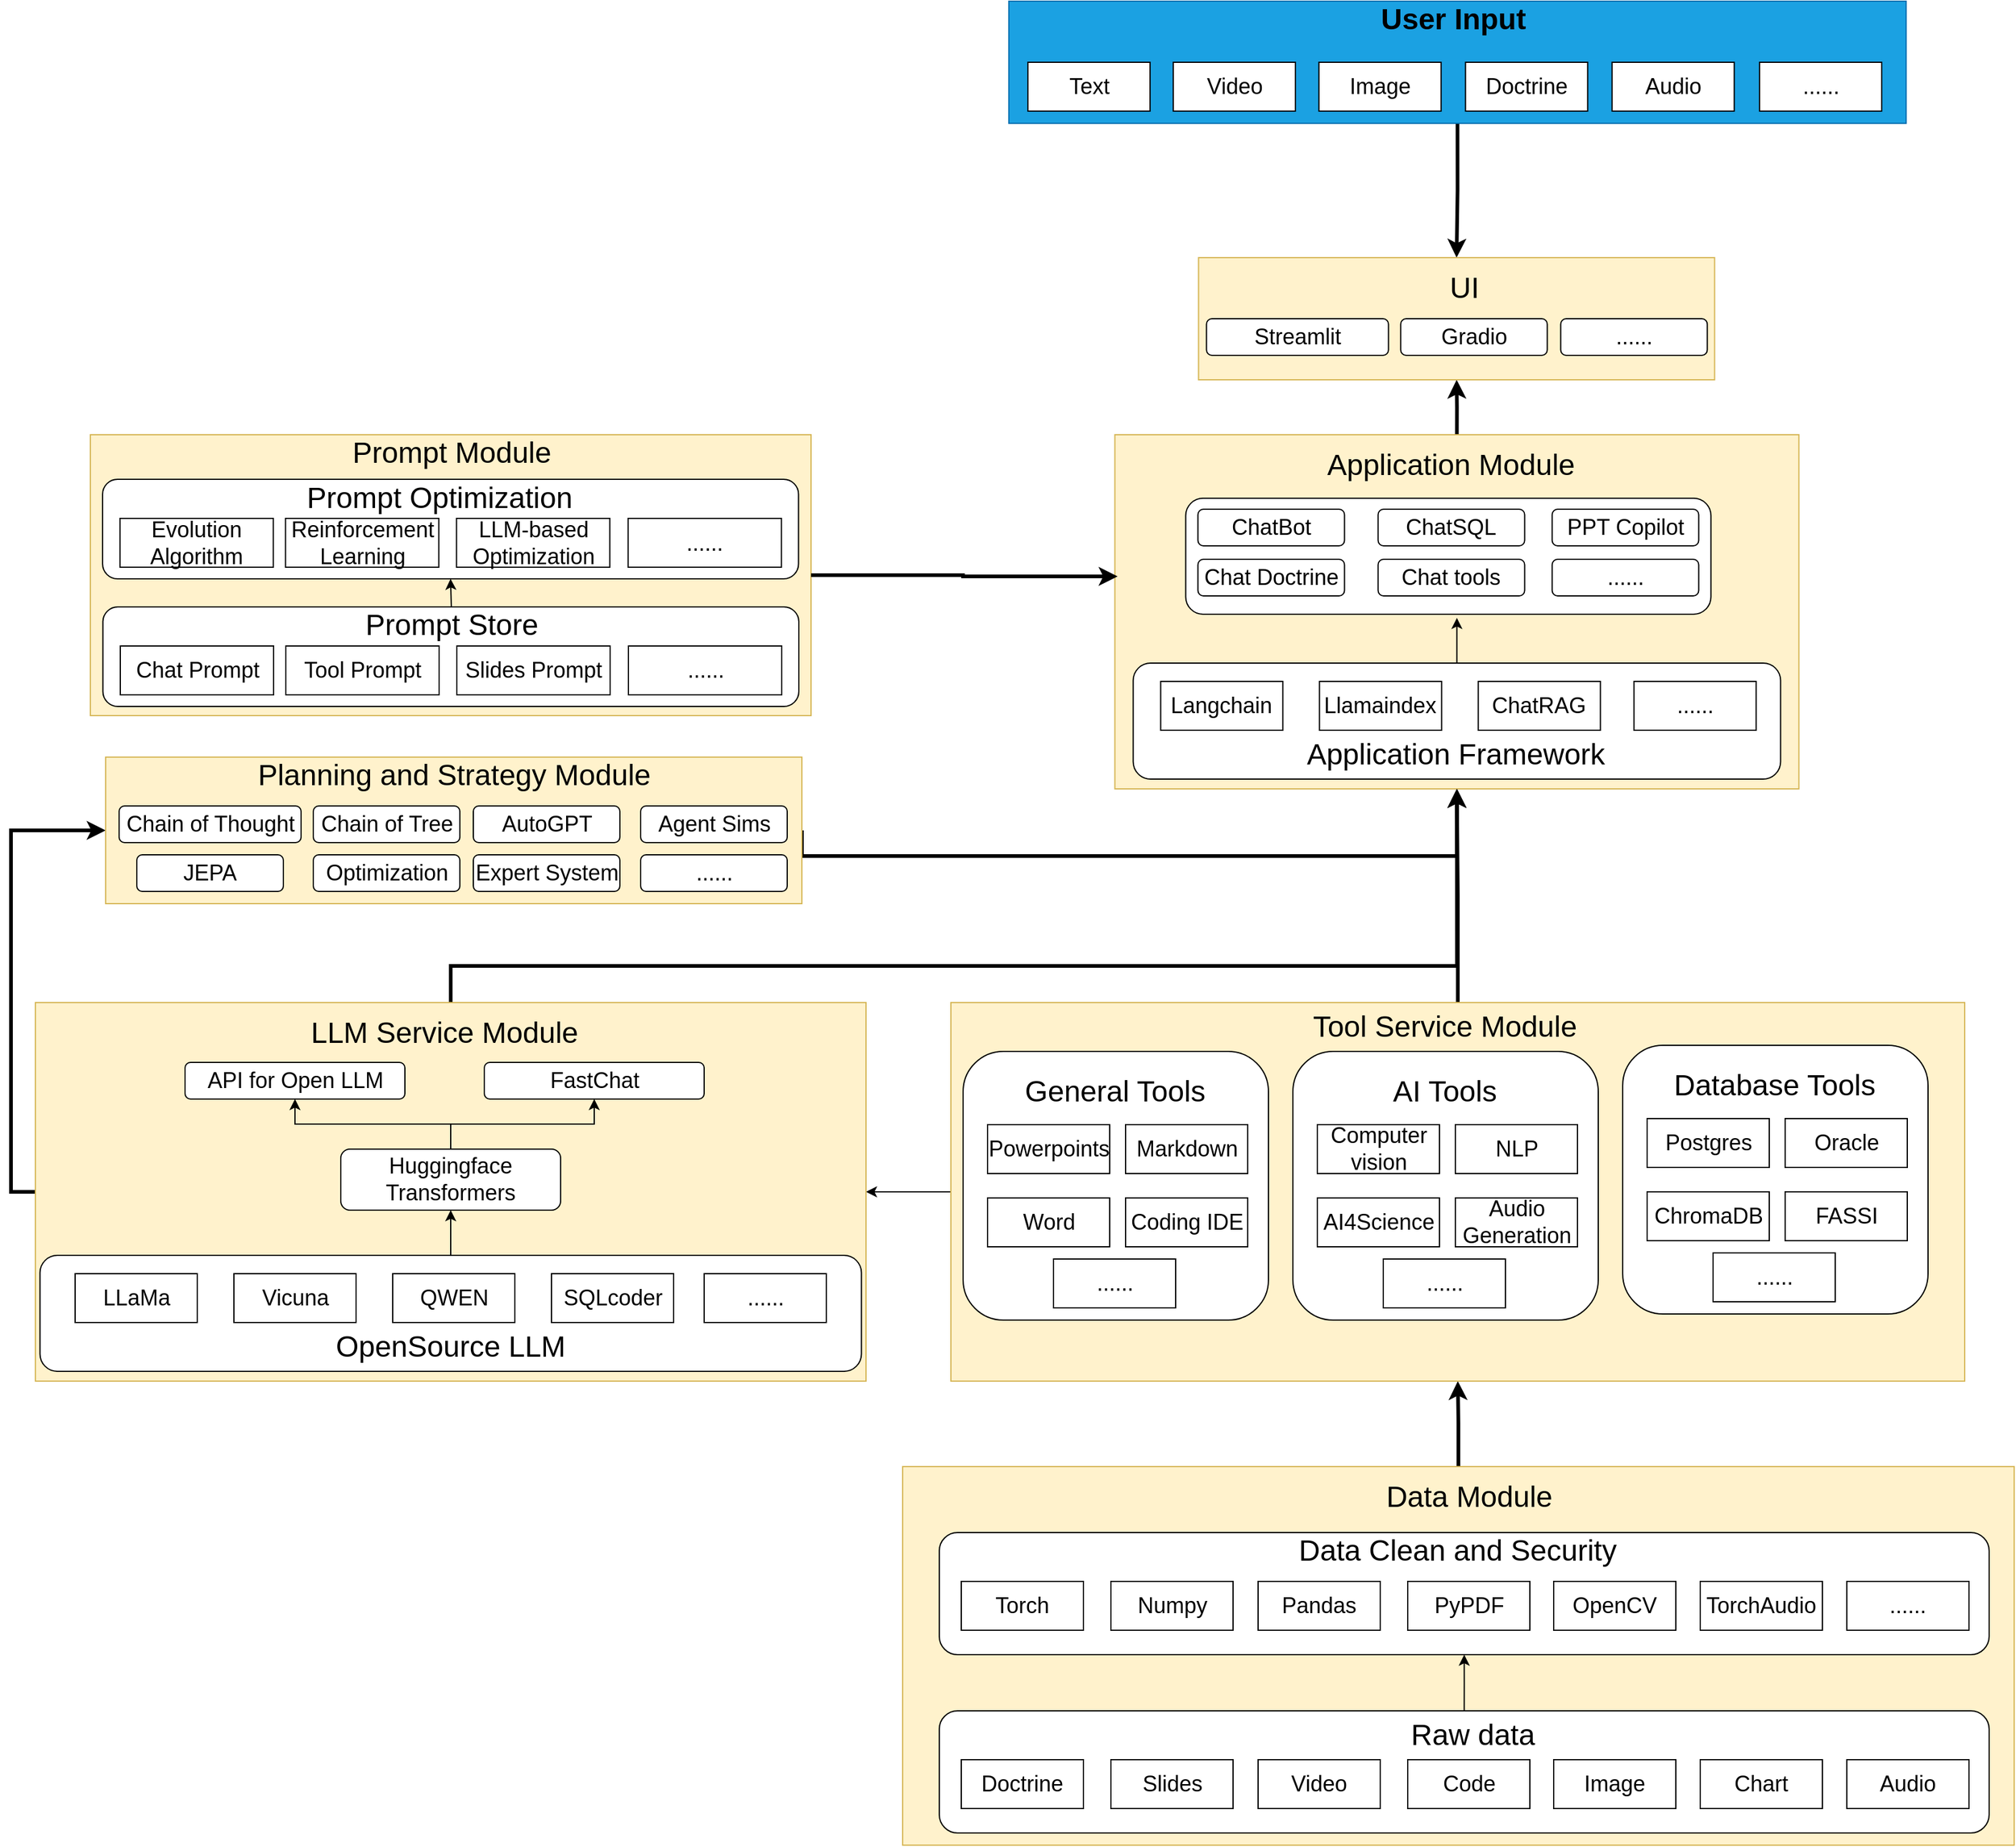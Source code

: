 <mxfile version="23.1.2" type="github">
  <diagram name="Page-1" id="74b105a0-9070-1c63-61bc-23e55f88626e">
    <mxGraphModel dx="4070" dy="3656" grid="1" gridSize="10" guides="1" tooltips="1" connect="1" arrows="1" fold="1" page="1" pageScale="1.5" pageWidth="1169" pageHeight="826" background="none" math="0" shadow="0">
      <root>
        <mxCell id="0" style=";html=1;" />
        <mxCell id="1" style=";html=1;" parent="0" />
        <mxCell id="dG5a5I4tYh5ZI3J57kfK-214" style="edgeStyle=orthogonalEdgeStyle;rounded=0;orthogonalLoop=1;jettySize=auto;html=1;exitX=0.5;exitY=1;exitDx=0;exitDy=0;entryX=0.5;entryY=0;entryDx=0;entryDy=0;strokeWidth=3;" edge="1" parent="1" source="dG5a5I4tYh5ZI3J57kfK-210" target="dG5a5I4tYh5ZI3J57kfK-142">
          <mxGeometry relative="1" as="geometry" />
        </mxCell>
        <mxCell id="dG5a5I4tYh5ZI3J57kfK-210" value="" style="rounded=0;whiteSpace=wrap;html=1;fillColor=#1ba1e2;strokeColor=#006EAF;fontColor=#ffffff;" vertex="1" parent="1">
          <mxGeometry x="1286.94" y="-80" width="734.62" height="100" as="geometry" />
        </mxCell>
        <mxCell id="dG5a5I4tYh5ZI3J57kfK-162" value="" style="rounded=0;whiteSpace=wrap;html=1;fillColor=#fff2cc;strokeColor=#d6b656;" vertex="1" parent="1">
          <mxGeometry x="535.0" y="275" width="590" height="230" as="geometry" />
        </mxCell>
        <mxCell id="dG5a5I4tYh5ZI3J57kfK-176" value="" style="rounded=1;whiteSpace=wrap;html=1;" vertex="1" parent="1">
          <mxGeometry x="545.25" y="416" width="569.75" height="81.5" as="geometry" />
        </mxCell>
        <mxCell id="dG5a5I4tYh5ZI3J57kfK-103" style="edgeStyle=orthogonalEdgeStyle;rounded=0;orthogonalLoop=1;jettySize=auto;html=1;exitX=0.5;exitY=0;exitDx=0;exitDy=0;strokeWidth=3;" edge="1" parent="1" source="dG5a5I4tYh5ZI3J57kfK-68" target="dG5a5I4tYh5ZI3J57kfK-27">
          <mxGeometry relative="1" as="geometry" />
        </mxCell>
        <mxCell id="dG5a5I4tYh5ZI3J57kfK-68" value="" style="rounded=0;whiteSpace=wrap;html=1;fillColor=#fff2cc;strokeColor=#d6b656;" vertex="1" parent="1">
          <mxGeometry x="1200" y="1120" width="910" height="310" as="geometry" />
        </mxCell>
        <mxCell id="dG5a5I4tYh5ZI3J57kfK-102" style="edgeStyle=orthogonalEdgeStyle;rounded=0;orthogonalLoop=1;jettySize=auto;html=1;exitX=0.5;exitY=0;exitDx=0;exitDy=0;" edge="1" parent="1" source="dG5a5I4tYh5ZI3J57kfK-91" target="dG5a5I4tYh5ZI3J57kfK-93">
          <mxGeometry relative="1" as="geometry" />
        </mxCell>
        <mxCell id="dG5a5I4tYh5ZI3J57kfK-91" value="" style="rounded=1;whiteSpace=wrap;html=1;" vertex="1" parent="1">
          <mxGeometry x="1230" y="1320" width="859.5" height="100" as="geometry" />
        </mxCell>
        <mxCell id="dG5a5I4tYh5ZI3J57kfK-185" style="edgeStyle=orthogonalEdgeStyle;rounded=0;orthogonalLoop=1;jettySize=auto;html=1;exitX=0;exitY=0.5;exitDx=0;exitDy=0;entryX=1;entryY=0.5;entryDx=0;entryDy=0;" edge="1" parent="1" source="dG5a5I4tYh5ZI3J57kfK-27" target="Xt9qdjApfpHrLMpdPrOk-26">
          <mxGeometry relative="1" as="geometry" />
        </mxCell>
        <mxCell id="dG5a5I4tYh5ZI3J57kfK-188" style="edgeStyle=orthogonalEdgeStyle;rounded=0;orthogonalLoop=1;jettySize=auto;html=1;exitX=0.5;exitY=0;exitDx=0;exitDy=0;entryX=0.5;entryY=1;entryDx=0;entryDy=0;strokeWidth=3;" edge="1" parent="1" source="dG5a5I4tYh5ZI3J57kfK-27" target="dG5a5I4tYh5ZI3J57kfK-1">
          <mxGeometry relative="1" as="geometry">
            <mxPoint x="828.621" y="590" as="targetPoint" />
          </mxGeometry>
        </mxCell>
        <mxCell id="dG5a5I4tYh5ZI3J57kfK-27" value="" style="rounded=0;whiteSpace=wrap;html=1;fillColor=#fff2cc;strokeColor=#d6b656;" vertex="1" parent="1">
          <mxGeometry x="1239.5" y="740" width="830" height="310" as="geometry" />
        </mxCell>
        <mxCell id="dG5a5I4tYh5ZI3J57kfK-51" value="" style="rounded=1;whiteSpace=wrap;html=1;" vertex="1" parent="1">
          <mxGeometry x="1249.5" y="780" width="250" height="220" as="geometry" />
        </mxCell>
        <mxCell id="dG5a5I4tYh5ZI3J57kfK-194" style="edgeStyle=orthogonalEdgeStyle;rounded=0;orthogonalLoop=1;jettySize=auto;html=1;exitX=0.5;exitY=0;exitDx=0;exitDy=0;strokeWidth=3;" edge="1" parent="1" source="dG5a5I4tYh5ZI3J57kfK-1" target="dG5a5I4tYh5ZI3J57kfK-142">
          <mxGeometry relative="1" as="geometry" />
        </mxCell>
        <mxCell id="dG5a5I4tYh5ZI3J57kfK-1" value="" style="rounded=0;whiteSpace=wrap;html=1;fillColor=#fff2cc;strokeColor=#d6b656;" vertex="1" parent="1">
          <mxGeometry x="1373.75" y="275" width="560" height="290" as="geometry" />
        </mxCell>
        <mxCell id="dG5a5I4tYh5ZI3J57kfK-22" value="" style="rounded=1;whiteSpace=wrap;html=1;" vertex="1" parent="1">
          <mxGeometry x="1431.75" y="327" width="430" height="95" as="geometry" />
        </mxCell>
        <mxCell id="dG5a5I4tYh5ZI3J57kfK-187" style="edgeStyle=orthogonalEdgeStyle;rounded=0;orthogonalLoop=1;jettySize=auto;html=1;exitX=0.5;exitY=0;exitDx=0;exitDy=0;entryX=0.5;entryY=1;entryDx=0;entryDy=0;strokeWidth=3;" edge="1" parent="1" source="Xt9qdjApfpHrLMpdPrOk-26" target="dG5a5I4tYh5ZI3J57kfK-1">
          <mxGeometry relative="1" as="geometry">
            <Array as="points">
              <mxPoint x="830" y="710" />
              <mxPoint x="1654" y="710" />
            </Array>
          </mxGeometry>
        </mxCell>
        <mxCell id="dG5a5I4tYh5ZI3J57kfK-192" style="edgeStyle=orthogonalEdgeStyle;rounded=0;orthogonalLoop=1;jettySize=auto;html=1;exitX=0;exitY=0.5;exitDx=0;exitDy=0;entryX=0;entryY=0.5;entryDx=0;entryDy=0;strokeWidth=3;" edge="1" parent="1" source="Xt9qdjApfpHrLMpdPrOk-26" target="dG5a5I4tYh5ZI3J57kfK-121">
          <mxGeometry relative="1" as="geometry" />
        </mxCell>
        <mxCell id="Xt9qdjApfpHrLMpdPrOk-26" value="" style="rounded=0;whiteSpace=wrap;html=1;fillColor=#fff2cc;strokeColor=#d6b656;" parent="1" vertex="1">
          <mxGeometry x="490" y="740" width="680" height="310" as="geometry" />
        </mxCell>
        <mxCell id="Xt9qdjApfpHrLMpdPrOk-20" value="" style="rounded=1;whiteSpace=wrap;html=1;" parent="1" vertex="1">
          <mxGeometry x="493.75" y="947" width="672.5" height="95" as="geometry" />
        </mxCell>
        <mxCell id="Xt9qdjApfpHrLMpdPrOk-1" value="&lt;font style=&quot;font-size: 18px;&quot;&gt;API for Open LLM&lt;/font&gt;" style="rounded=1;whiteSpace=wrap;html=1;" parent="1" vertex="1">
          <mxGeometry x="612.5" y="789" width="180" height="30" as="geometry" />
        </mxCell>
        <mxCell id="Xt9qdjApfpHrLMpdPrOk-6" value="&lt;font style=&quot;font-size: 18px;&quot;&gt;FastChat&lt;/font&gt;" style="rounded=1;whiteSpace=wrap;html=1;" parent="1" vertex="1">
          <mxGeometry x="857.5" y="789" width="180" height="30" as="geometry" />
        </mxCell>
        <mxCell id="dG5a5I4tYh5ZI3J57kfK-23" style="edgeStyle=orthogonalEdgeStyle;rounded=0;orthogonalLoop=1;jettySize=auto;html=1;exitX=0.5;exitY=0;exitDx=0;exitDy=0;" edge="1" parent="1" source="Xt9qdjApfpHrLMpdPrOk-8" target="Xt9qdjApfpHrLMpdPrOk-1">
          <mxGeometry relative="1" as="geometry" />
        </mxCell>
        <mxCell id="dG5a5I4tYh5ZI3J57kfK-24" style="edgeStyle=orthogonalEdgeStyle;rounded=0;orthogonalLoop=1;jettySize=auto;html=1;exitX=0.5;exitY=0;exitDx=0;exitDy=0;" edge="1" parent="1" source="Xt9qdjApfpHrLMpdPrOk-8" target="Xt9qdjApfpHrLMpdPrOk-6">
          <mxGeometry relative="1" as="geometry" />
        </mxCell>
        <mxCell id="Xt9qdjApfpHrLMpdPrOk-8" value="&lt;span style=&quot;font-size: 18px;&quot;&gt;Huggingface&lt;br&gt;Transformers&lt;br&gt;&lt;/span&gt;" style="rounded=1;whiteSpace=wrap;html=1;" parent="1" vertex="1">
          <mxGeometry x="740" y="860" width="180" height="50" as="geometry" />
        </mxCell>
        <mxCell id="Xt9qdjApfpHrLMpdPrOk-9" value="&lt;font style=&quot;font-size: 18px;&quot;&gt;LLaMa&lt;/font&gt;" style="rounded=0;whiteSpace=wrap;html=1;" parent="1" vertex="1">
          <mxGeometry x="522.5" y="962" width="100" height="40" as="geometry" />
        </mxCell>
        <mxCell id="Xt9qdjApfpHrLMpdPrOk-10" value="&lt;font style=&quot;font-size: 18px;&quot;&gt;Vicuna&lt;/font&gt;" style="rounded=0;whiteSpace=wrap;html=1;" parent="1" vertex="1">
          <mxGeometry x="652.5" y="962" width="100" height="40" as="geometry" />
        </mxCell>
        <mxCell id="Xt9qdjApfpHrLMpdPrOk-11" value="&lt;font style=&quot;font-size: 18px;&quot;&gt;QWEN&lt;/font&gt;" style="rounded=0;whiteSpace=wrap;html=1;" parent="1" vertex="1">
          <mxGeometry x="782.5" y="962" width="100" height="40" as="geometry" />
        </mxCell>
        <mxCell id="Xt9qdjApfpHrLMpdPrOk-12" value="&lt;span style=&quot;font-size: 18px;&quot;&gt;SQLcoder&lt;/span&gt;" style="rounded=0;whiteSpace=wrap;html=1;" parent="1" vertex="1">
          <mxGeometry x="912.5" y="962" width="100" height="40" as="geometry" />
        </mxCell>
        <mxCell id="Xt9qdjApfpHrLMpdPrOk-13" value="&lt;span style=&quot;font-size: 18px;&quot;&gt;......&lt;/span&gt;" style="rounded=0;whiteSpace=wrap;html=1;" parent="1" vertex="1">
          <mxGeometry x="1037.5" y="962" width="100" height="40" as="geometry" />
        </mxCell>
        <mxCell id="Xt9qdjApfpHrLMpdPrOk-21" value="&lt;font style=&quot;font-size: 24px;&quot;&gt;OpenSource LLM&lt;/font&gt;" style="text;html=1;strokeColor=none;fillColor=none;align=center;verticalAlign=middle;whiteSpace=wrap;rounded=0;" parent="1" vertex="1">
          <mxGeometry x="710" y="1012" width="240" height="20" as="geometry" />
        </mxCell>
        <mxCell id="Xt9qdjApfpHrLMpdPrOk-22" value="" style="endArrow=classic;html=1;rounded=0;entryX=0.5;entryY=1;entryDx=0;entryDy=0;exitX=0.5;exitY=0;exitDx=0;exitDy=0;" parent="1" source="Xt9qdjApfpHrLMpdPrOk-20" target="Xt9qdjApfpHrLMpdPrOk-8" edge="1">
          <mxGeometry width="50" height="50" relative="1" as="geometry">
            <mxPoint x="860" y="750" as="sourcePoint" />
            <mxPoint x="910" y="700" as="targetPoint" />
          </mxGeometry>
        </mxCell>
        <mxCell id="Xt9qdjApfpHrLMpdPrOk-25" value="&lt;font style=&quot;font-size: 24px;&quot;&gt;LLM Service Module&lt;/font&gt;" style="text;html=1;strokeColor=none;fillColor=none;align=center;verticalAlign=middle;whiteSpace=wrap;rounded=0;" parent="1" vertex="1">
          <mxGeometry x="690" y="750" width="270" height="30" as="geometry" />
        </mxCell>
        <mxCell id="dG5a5I4tYh5ZI3J57kfK-2" value="" style="rounded=1;whiteSpace=wrap;html=1;" vertex="1" parent="1">
          <mxGeometry x="1388.75" y="462" width="530" height="95" as="geometry" />
        </mxCell>
        <mxCell id="dG5a5I4tYh5ZI3J57kfK-4" value="&lt;font style=&quot;font-size: 18px;&quot;&gt;ChatBot&lt;/font&gt;" style="rounded=1;whiteSpace=wrap;html=1;" vertex="1" parent="1">
          <mxGeometry x="1441.75" y="336" width="120" height="30" as="geometry" />
        </mxCell>
        <mxCell id="dG5a5I4tYh5ZI3J57kfK-6" value="&lt;font style=&quot;font-size: 18px;&quot;&gt;Langchain&lt;/font&gt;" style="rounded=0;whiteSpace=wrap;html=1;" vertex="1" parent="1">
          <mxGeometry x="1411.25" y="477" width="100" height="40" as="geometry" />
        </mxCell>
        <mxCell id="dG5a5I4tYh5ZI3J57kfK-7" value="&lt;font style=&quot;font-size: 18px;&quot;&gt;Llamaindex&lt;/font&gt;" style="rounded=0;whiteSpace=wrap;html=1;" vertex="1" parent="1">
          <mxGeometry x="1541.25" y="477" width="100" height="40" as="geometry" />
        </mxCell>
        <mxCell id="dG5a5I4tYh5ZI3J57kfK-8" value="&lt;span style=&quot;font-size: 18px;&quot;&gt;ChatRAG&lt;/span&gt;" style="rounded=0;whiteSpace=wrap;html=1;" vertex="1" parent="1">
          <mxGeometry x="1671.25" y="477" width="100" height="40" as="geometry" />
        </mxCell>
        <mxCell id="dG5a5I4tYh5ZI3J57kfK-10" value="&lt;span style=&quot;font-size: 18px;&quot;&gt;......&lt;/span&gt;" style="rounded=0;whiteSpace=wrap;html=1;" vertex="1" parent="1">
          <mxGeometry x="1798.75" y="477" width="100" height="40" as="geometry" />
        </mxCell>
        <mxCell id="dG5a5I4tYh5ZI3J57kfK-11" value="&lt;span style=&quot;font-size: 24px;&quot;&gt;Application Framework&lt;/span&gt;" style="text;html=1;strokeColor=none;fillColor=none;align=center;verticalAlign=middle;whiteSpace=wrap;rounded=0;" vertex="1" parent="1">
          <mxGeometry x="1517.75" y="527" width="270" height="20" as="geometry" />
        </mxCell>
        <mxCell id="dG5a5I4tYh5ZI3J57kfK-12" value="" style="endArrow=classic;html=1;rounded=0;entryX=0.5;entryY=1;entryDx=0;entryDy=0;exitX=0.5;exitY=0;exitDx=0;exitDy=0;" edge="1" parent="1" source="dG5a5I4tYh5ZI3J57kfK-2">
          <mxGeometry width="50" height="50" relative="1" as="geometry">
            <mxPoint x="1683.75" y="265" as="sourcePoint" />
            <mxPoint x="1653.75" y="425.0" as="targetPoint" />
          </mxGeometry>
        </mxCell>
        <mxCell id="dG5a5I4tYh5ZI3J57kfK-15" value="&lt;font style=&quot;font-size: 24px;&quot;&gt;Application Module&lt;/font&gt;" style="text;html=1;strokeColor=none;fillColor=none;align=center;verticalAlign=middle;whiteSpace=wrap;rounded=0;" vertex="1" parent="1">
          <mxGeometry x="1514.25" y="285" width="270" height="30" as="geometry" />
        </mxCell>
        <mxCell id="dG5a5I4tYh5ZI3J57kfK-17" value="&lt;font style=&quot;font-size: 18px;&quot;&gt;ChatSQL&lt;/font&gt;" style="rounded=1;whiteSpace=wrap;html=1;" vertex="1" parent="1">
          <mxGeometry x="1589.25" y="336" width="120" height="30" as="geometry" />
        </mxCell>
        <mxCell id="dG5a5I4tYh5ZI3J57kfK-18" value="&lt;font style=&quot;font-size: 18px;&quot;&gt;PPT Copilot&lt;/font&gt;" style="rounded=1;whiteSpace=wrap;html=1;" vertex="1" parent="1">
          <mxGeometry x="1731.75" y="336" width="120" height="30" as="geometry" />
        </mxCell>
        <mxCell id="dG5a5I4tYh5ZI3J57kfK-19" value="&lt;font style=&quot;font-size: 18px;&quot;&gt;Chat Doctrine&lt;/font&gt;" style="rounded=1;whiteSpace=wrap;html=1;" vertex="1" parent="1">
          <mxGeometry x="1441.75" y="377" width="120" height="30" as="geometry" />
        </mxCell>
        <mxCell id="dG5a5I4tYh5ZI3J57kfK-20" value="&lt;span style=&quot;font-size: 18px;&quot;&gt;Chat tools&lt;/span&gt;" style="rounded=1;whiteSpace=wrap;html=1;" vertex="1" parent="1">
          <mxGeometry x="1589.25" y="377" width="120" height="30" as="geometry" />
        </mxCell>
        <mxCell id="dG5a5I4tYh5ZI3J57kfK-21" value="&lt;span style=&quot;font-size: 18px;&quot;&gt;......&lt;/span&gt;" style="rounded=1;whiteSpace=wrap;html=1;" vertex="1" parent="1">
          <mxGeometry x="1731.75" y="377" width="120" height="30" as="geometry" />
        </mxCell>
        <mxCell id="dG5a5I4tYh5ZI3J57kfK-34" value="&lt;font style=&quot;font-size: 18px;&quot;&gt;Powerpoints&lt;/font&gt;" style="rounded=0;whiteSpace=wrap;html=1;" vertex="1" parent="1">
          <mxGeometry x="1269.5" y="840" width="100" height="40" as="geometry" />
        </mxCell>
        <mxCell id="dG5a5I4tYh5ZI3J57kfK-41" value="&lt;span style=&quot;font-size: 24px;&quot;&gt;Tool Service Module&lt;/span&gt;" style="text;html=1;strokeColor=none;fillColor=none;align=center;verticalAlign=middle;whiteSpace=wrap;rounded=0;" vertex="1" parent="1">
          <mxGeometry x="1508.5" y="745" width="270" height="30" as="geometry" />
        </mxCell>
        <mxCell id="dG5a5I4tYh5ZI3J57kfK-42" value="&lt;font style=&quot;font-size: 18px;&quot;&gt;Markdown&lt;/font&gt;" style="rounded=0;whiteSpace=wrap;html=1;" vertex="1" parent="1">
          <mxGeometry x="1382.5" y="840" width="100" height="40" as="geometry" />
        </mxCell>
        <mxCell id="dG5a5I4tYh5ZI3J57kfK-43" value="&lt;font style=&quot;font-size: 18px;&quot;&gt;Coding IDE&lt;/font&gt;" style="rounded=0;whiteSpace=wrap;html=1;" vertex="1" parent="1">
          <mxGeometry x="1382.5" y="900" width="100" height="40" as="geometry" />
        </mxCell>
        <mxCell id="dG5a5I4tYh5ZI3J57kfK-44" value="&lt;span style=&quot;font-size: 18px;&quot;&gt;Word&lt;/span&gt;" style="rounded=0;whiteSpace=wrap;html=1;" vertex="1" parent="1">
          <mxGeometry x="1269.5" y="900" width="100" height="40" as="geometry" />
        </mxCell>
        <mxCell id="dG5a5I4tYh5ZI3J57kfK-45" value="&lt;span style=&quot;font-size: 18px;&quot;&gt;......&lt;/span&gt;" style="rounded=0;whiteSpace=wrap;html=1;" vertex="1" parent="1">
          <mxGeometry x="1323.5" y="950" width="100" height="40" as="geometry" />
        </mxCell>
        <mxCell id="dG5a5I4tYh5ZI3J57kfK-53" value="&lt;font style=&quot;font-size: 24px;&quot;&gt;General Tools&lt;/font&gt;" style="text;html=1;strokeColor=none;fillColor=none;align=center;verticalAlign=middle;whiteSpace=wrap;rounded=0;" vertex="1" parent="1">
          <mxGeometry x="1280.5" y="798" width="186" height="30" as="geometry" />
        </mxCell>
        <mxCell id="dG5a5I4tYh5ZI3J57kfK-54" value="" style="rounded=1;whiteSpace=wrap;html=1;" vertex="1" parent="1">
          <mxGeometry x="1519.5" y="780" width="250" height="220" as="geometry" />
        </mxCell>
        <mxCell id="dG5a5I4tYh5ZI3J57kfK-55" value="&lt;span style=&quot;font-size: 18px;&quot;&gt;Computer vision&lt;/span&gt;" style="rounded=0;whiteSpace=wrap;html=1;" vertex="1" parent="1">
          <mxGeometry x="1539.5" y="840" width="100" height="40" as="geometry" />
        </mxCell>
        <mxCell id="dG5a5I4tYh5ZI3J57kfK-56" value="&lt;font style=&quot;font-size: 18px;&quot;&gt;NLP&lt;/font&gt;" style="rounded=0;whiteSpace=wrap;html=1;" vertex="1" parent="1">
          <mxGeometry x="1652.5" y="840" width="100" height="40" as="geometry" />
        </mxCell>
        <mxCell id="dG5a5I4tYh5ZI3J57kfK-57" value="&lt;font style=&quot;font-size: 18px;&quot;&gt;Audio Generation&lt;/font&gt;" style="rounded=0;whiteSpace=wrap;html=1;" vertex="1" parent="1">
          <mxGeometry x="1652.5" y="900" width="100" height="40" as="geometry" />
        </mxCell>
        <mxCell id="dG5a5I4tYh5ZI3J57kfK-58" value="&lt;span style=&quot;font-size: 18px;&quot;&gt;AI4Science&lt;/span&gt;" style="rounded=0;whiteSpace=wrap;html=1;" vertex="1" parent="1">
          <mxGeometry x="1539.5" y="900" width="100" height="40" as="geometry" />
        </mxCell>
        <mxCell id="dG5a5I4tYh5ZI3J57kfK-59" value="&lt;span style=&quot;font-size: 18px;&quot;&gt;......&lt;/span&gt;" style="rounded=0;whiteSpace=wrap;html=1;" vertex="1" parent="1">
          <mxGeometry x="1593.5" y="950" width="100" height="40" as="geometry" />
        </mxCell>
        <mxCell id="dG5a5I4tYh5ZI3J57kfK-60" value="&lt;font style=&quot;font-size: 24px;&quot;&gt;AI Tools&lt;/font&gt;" style="text;html=1;strokeColor=none;fillColor=none;align=center;verticalAlign=middle;whiteSpace=wrap;rounded=0;" vertex="1" parent="1">
          <mxGeometry x="1550.5" y="798" width="186" height="30" as="geometry" />
        </mxCell>
        <mxCell id="dG5a5I4tYh5ZI3J57kfK-61" value="" style="rounded=1;whiteSpace=wrap;html=1;" vertex="1" parent="1">
          <mxGeometry x="1789.5" y="775" width="250" height="220" as="geometry" />
        </mxCell>
        <mxCell id="dG5a5I4tYh5ZI3J57kfK-62" value="&lt;span style=&quot;font-size: 18px;&quot;&gt;Postgres&lt;/span&gt;" style="rounded=0;whiteSpace=wrap;html=1;" vertex="1" parent="1">
          <mxGeometry x="1809.5" y="835" width="100" height="40" as="geometry" />
        </mxCell>
        <mxCell id="dG5a5I4tYh5ZI3J57kfK-63" value="&lt;span style=&quot;font-size: 18px;&quot;&gt;Oracle&lt;/span&gt;" style="rounded=0;whiteSpace=wrap;html=1;" vertex="1" parent="1">
          <mxGeometry x="1922.5" y="835" width="100" height="40" as="geometry" />
        </mxCell>
        <mxCell id="dG5a5I4tYh5ZI3J57kfK-64" value="&lt;span style=&quot;font-size: 18px;&quot;&gt;FASSI&lt;/span&gt;" style="rounded=0;whiteSpace=wrap;html=1;" vertex="1" parent="1">
          <mxGeometry x="1922.5" y="895" width="100" height="40" as="geometry" />
        </mxCell>
        <mxCell id="dG5a5I4tYh5ZI3J57kfK-65" value="&lt;span style=&quot;font-size: 18px;&quot;&gt;ChromaDB&lt;/span&gt;" style="rounded=0;whiteSpace=wrap;html=1;" vertex="1" parent="1">
          <mxGeometry x="1809.5" y="895" width="100" height="40" as="geometry" />
        </mxCell>
        <mxCell id="dG5a5I4tYh5ZI3J57kfK-66" value="&lt;span style=&quot;font-size: 18px;&quot;&gt;......&lt;/span&gt;" style="rounded=0;whiteSpace=wrap;html=1;" vertex="1" parent="1">
          <mxGeometry x="1863.5" y="945" width="100" height="40" as="geometry" />
        </mxCell>
        <mxCell id="dG5a5I4tYh5ZI3J57kfK-67" value="&lt;font style=&quot;font-size: 24px;&quot;&gt;Database Tools&lt;/font&gt;" style="text;html=1;strokeColor=none;fillColor=none;align=center;verticalAlign=middle;whiteSpace=wrap;rounded=0;" vertex="1" parent="1">
          <mxGeometry x="1820.5" y="793" width="186" height="30" as="geometry" />
        </mxCell>
        <mxCell id="dG5a5I4tYh5ZI3J57kfK-78" value="&lt;font style=&quot;font-size: 24px;&quot;&gt;Data Module&lt;/font&gt;" style="text;html=1;strokeColor=none;fillColor=none;align=center;verticalAlign=middle;whiteSpace=wrap;rounded=0;" vertex="1" parent="1">
          <mxGeometry x="1528.5" y="1130" width="270" height="30" as="geometry" />
        </mxCell>
        <mxCell id="dG5a5I4tYh5ZI3J57kfK-84" value="&lt;span style=&quot;font-size: 18px;&quot;&gt;Doctrine&lt;/span&gt;" style="rounded=0;whiteSpace=wrap;html=1;" vertex="1" parent="1">
          <mxGeometry x="1248" y="1360" width="100" height="40" as="geometry" />
        </mxCell>
        <mxCell id="dG5a5I4tYh5ZI3J57kfK-85" value="&lt;span style=&quot;font-size: 18px;&quot;&gt;Slides&lt;/span&gt;" style="rounded=0;whiteSpace=wrap;html=1;" vertex="1" parent="1">
          <mxGeometry x="1370.5" y="1360" width="100" height="40" as="geometry" />
        </mxCell>
        <mxCell id="dG5a5I4tYh5ZI3J57kfK-86" value="&lt;span style=&quot;font-size: 18px;&quot;&gt;Video&lt;/span&gt;" style="rounded=0;whiteSpace=wrap;html=1;" vertex="1" parent="1">
          <mxGeometry x="1491" y="1360" width="100" height="40" as="geometry" />
        </mxCell>
        <mxCell id="dG5a5I4tYh5ZI3J57kfK-87" value="&lt;span style=&quot;font-size: 18px;&quot;&gt;Code&lt;/span&gt;" style="rounded=0;whiteSpace=wrap;html=1;" vertex="1" parent="1">
          <mxGeometry x="1613.5" y="1360" width="100" height="40" as="geometry" />
        </mxCell>
        <mxCell id="dG5a5I4tYh5ZI3J57kfK-88" value="&lt;span style=&quot;font-size: 18px;&quot;&gt;Image&lt;/span&gt;" style="rounded=0;whiteSpace=wrap;html=1;" vertex="1" parent="1">
          <mxGeometry x="1733" y="1360" width="100" height="40" as="geometry" />
        </mxCell>
        <mxCell id="dG5a5I4tYh5ZI3J57kfK-89" value="&lt;span style=&quot;font-size: 18px;&quot;&gt;Chart&lt;/span&gt;" style="rounded=0;whiteSpace=wrap;html=1;" vertex="1" parent="1">
          <mxGeometry x="1853" y="1360" width="100" height="40" as="geometry" />
        </mxCell>
        <mxCell id="dG5a5I4tYh5ZI3J57kfK-90" value="&lt;span style=&quot;font-size: 18px;&quot;&gt;Audio&lt;/span&gt;" style="rounded=0;whiteSpace=wrap;html=1;" vertex="1" parent="1">
          <mxGeometry x="1973" y="1360" width="100" height="40" as="geometry" />
        </mxCell>
        <mxCell id="dG5a5I4tYh5ZI3J57kfK-92" value="&lt;font style=&quot;font-size: 24px;&quot;&gt;Raw data&lt;/font&gt;" style="text;html=1;strokeColor=none;fillColor=none;align=center;verticalAlign=middle;whiteSpace=wrap;rounded=0;" vertex="1" parent="1">
          <mxGeometry x="1603.5" y="1325" width="126" height="30" as="geometry" />
        </mxCell>
        <mxCell id="dG5a5I4tYh5ZI3J57kfK-93" value="" style="rounded=1;whiteSpace=wrap;html=1;" vertex="1" parent="1">
          <mxGeometry x="1230" y="1174" width="859.5" height="100" as="geometry" />
        </mxCell>
        <mxCell id="dG5a5I4tYh5ZI3J57kfK-94" value="&lt;span style=&quot;font-size: 18px;&quot;&gt;Torch&lt;/span&gt;" style="rounded=0;whiteSpace=wrap;html=1;" vertex="1" parent="1">
          <mxGeometry x="1248" y="1214" width="100" height="40" as="geometry" />
        </mxCell>
        <mxCell id="dG5a5I4tYh5ZI3J57kfK-95" value="&lt;span style=&quot;font-size: 18px;&quot;&gt;Numpy&lt;/span&gt;" style="rounded=0;whiteSpace=wrap;html=1;" vertex="1" parent="1">
          <mxGeometry x="1370.5" y="1214" width="100" height="40" as="geometry" />
        </mxCell>
        <mxCell id="dG5a5I4tYh5ZI3J57kfK-96" value="&lt;span style=&quot;font-size: 18px;&quot;&gt;Pandas&lt;/span&gt;" style="rounded=0;whiteSpace=wrap;html=1;" vertex="1" parent="1">
          <mxGeometry x="1491" y="1214" width="100" height="40" as="geometry" />
        </mxCell>
        <mxCell id="dG5a5I4tYh5ZI3J57kfK-97" value="&lt;span style=&quot;font-size: 18px;&quot;&gt;PyPDF&lt;/span&gt;" style="rounded=0;whiteSpace=wrap;html=1;" vertex="1" parent="1">
          <mxGeometry x="1613.5" y="1214" width="100" height="40" as="geometry" />
        </mxCell>
        <mxCell id="dG5a5I4tYh5ZI3J57kfK-98" value="&lt;span style=&quot;font-size: 18px;&quot;&gt;OpenCV&lt;/span&gt;" style="rounded=0;whiteSpace=wrap;html=1;" vertex="1" parent="1">
          <mxGeometry x="1733" y="1214" width="100" height="40" as="geometry" />
        </mxCell>
        <mxCell id="dG5a5I4tYh5ZI3J57kfK-99" value="&lt;span style=&quot;font-size: 18px;&quot;&gt;TorchAudio&lt;/span&gt;" style="rounded=0;whiteSpace=wrap;html=1;" vertex="1" parent="1">
          <mxGeometry x="1853" y="1214" width="100" height="40" as="geometry" />
        </mxCell>
        <mxCell id="dG5a5I4tYh5ZI3J57kfK-100" value="&lt;span style=&quot;font-size: 18px;&quot;&gt;......&lt;/span&gt;" style="rounded=0;whiteSpace=wrap;html=1;" vertex="1" parent="1">
          <mxGeometry x="1973" y="1214" width="100" height="40" as="geometry" />
        </mxCell>
        <mxCell id="dG5a5I4tYh5ZI3J57kfK-101" value="&lt;font style=&quot;font-size: 24px;&quot;&gt;Data Clean and Security&lt;/font&gt;" style="text;html=1;strokeColor=none;fillColor=none;align=center;verticalAlign=middle;whiteSpace=wrap;rounded=0;" vertex="1" parent="1">
          <mxGeometry x="1521" y="1174" width="266.5" height="30" as="geometry" />
        </mxCell>
        <mxCell id="dG5a5I4tYh5ZI3J57kfK-191" style="edgeStyle=orthogonalEdgeStyle;rounded=0;orthogonalLoop=1;jettySize=auto;html=1;exitX=1;exitY=0.5;exitDx=0;exitDy=0;entryX=0.5;entryY=1;entryDx=0;entryDy=0;strokeWidth=3;" edge="1" parent="1" source="dG5a5I4tYh5ZI3J57kfK-121" target="dG5a5I4tYh5ZI3J57kfK-1">
          <mxGeometry relative="1" as="geometry">
            <mxPoint x="1370" y="551" as="targetPoint" />
            <Array as="points">
              <mxPoint x="1118" y="620" />
              <mxPoint x="1654" y="620" />
            </Array>
          </mxGeometry>
        </mxCell>
        <mxCell id="dG5a5I4tYh5ZI3J57kfK-121" value="" style="rounded=0;whiteSpace=wrap;html=1;fillColor=#fff2cc;strokeColor=#d6b656;" vertex="1" parent="1">
          <mxGeometry x="547.5" y="539" width="570" height="120" as="geometry" />
        </mxCell>
        <mxCell id="dG5a5I4tYh5ZI3J57kfK-124" value="&lt;span style=&quot;font-size: 18px;&quot;&gt;Chain of Thought&lt;/span&gt;" style="rounded=1;whiteSpace=wrap;html=1;" vertex="1" parent="1">
          <mxGeometry x="558.5" y="579" width="149" height="30" as="geometry" />
        </mxCell>
        <mxCell id="dG5a5I4tYh5ZI3J57kfK-131" value="&lt;font style=&quot;font-size: 24px;&quot;&gt;Planning and Strategy Module&lt;/font&gt;" style="text;html=1;strokeColor=none;fillColor=none;align=center;verticalAlign=middle;whiteSpace=wrap;rounded=0;" vertex="1" parent="1">
          <mxGeometry x="648" y="539" width="369.5" height="30" as="geometry" />
        </mxCell>
        <mxCell id="dG5a5I4tYh5ZI3J57kfK-132" value="&lt;font style=&quot;font-size: 18px;&quot;&gt;Chain of Tree&lt;/font&gt;" style="rounded=1;whiteSpace=wrap;html=1;" vertex="1" parent="1">
          <mxGeometry x="717.5" y="579" width="120" height="30" as="geometry" />
        </mxCell>
        <mxCell id="dG5a5I4tYh5ZI3J57kfK-133" value="&lt;font style=&quot;font-size: 18px;&quot;&gt;AutoGPT&lt;/font&gt;" style="rounded=1;whiteSpace=wrap;html=1;" vertex="1" parent="1">
          <mxGeometry x="848.5" y="579" width="120" height="30" as="geometry" />
        </mxCell>
        <mxCell id="dG5a5I4tYh5ZI3J57kfK-134" value="&lt;font style=&quot;font-size: 18px;&quot;&gt;Agent Sims&lt;/font&gt;" style="rounded=1;whiteSpace=wrap;html=1;" vertex="1" parent="1">
          <mxGeometry x="985.5" y="579" width="120" height="30" as="geometry" />
        </mxCell>
        <mxCell id="dG5a5I4tYh5ZI3J57kfK-136" value="&lt;span style=&quot;font-size: 18px;&quot;&gt;Optimization&lt;/span&gt;" style="rounded=1;whiteSpace=wrap;html=1;" vertex="1" parent="1">
          <mxGeometry x="717.5" y="619" width="120" height="30" as="geometry" />
        </mxCell>
        <mxCell id="dG5a5I4tYh5ZI3J57kfK-138" value="&lt;span style=&quot;font-size: 18px;&quot;&gt;JEPA&lt;/span&gt;" style="rounded=1;whiteSpace=wrap;html=1;" vertex="1" parent="1">
          <mxGeometry x="573" y="619" width="120" height="30" as="geometry" />
        </mxCell>
        <mxCell id="dG5a5I4tYh5ZI3J57kfK-139" value="&lt;span style=&quot;font-size: 18px;&quot;&gt;Expert System&lt;/span&gt;" style="rounded=1;whiteSpace=wrap;html=1;" vertex="1" parent="1">
          <mxGeometry x="848.5" y="619" width="120" height="30" as="geometry" />
        </mxCell>
        <mxCell id="dG5a5I4tYh5ZI3J57kfK-140" value="&lt;span style=&quot;font-size: 18px;&quot;&gt;......&lt;/span&gt;" style="rounded=1;whiteSpace=wrap;html=1;" vertex="1" parent="1">
          <mxGeometry x="985.5" y="619" width="120" height="30" as="geometry" />
        </mxCell>
        <mxCell id="dG5a5I4tYh5ZI3J57kfK-142" value="" style="rounded=0;whiteSpace=wrap;html=1;fillColor=#fff2cc;strokeColor=#d6b656;" vertex="1" parent="1">
          <mxGeometry x="1442.25" y="130" width="422.5" height="100" as="geometry" />
        </mxCell>
        <mxCell id="dG5a5I4tYh5ZI3J57kfK-152" value="&lt;font style=&quot;font-size: 24px;&quot;&gt;UI&lt;/font&gt;" style="text;html=1;strokeColor=none;fillColor=none;align=center;verticalAlign=middle;whiteSpace=wrap;rounded=0;" vertex="1" parent="1">
          <mxGeometry x="1524.75" y="140" width="270" height="30" as="geometry" />
        </mxCell>
        <mxCell id="dG5a5I4tYh5ZI3J57kfK-158" value="&lt;span style=&quot;font-size: 18px;&quot;&gt;Streamlit&lt;/span&gt;" style="rounded=1;whiteSpace=wrap;html=1;" vertex="1" parent="1">
          <mxGeometry x="1448.75" y="180" width="149" height="30" as="geometry" />
        </mxCell>
        <mxCell id="dG5a5I4tYh5ZI3J57kfK-159" value="&lt;font style=&quot;font-size: 18px;&quot;&gt;Gradio&lt;/font&gt;" style="rounded=1;whiteSpace=wrap;html=1;" vertex="1" parent="1">
          <mxGeometry x="1607.75" y="180" width="120" height="30" as="geometry" />
        </mxCell>
        <mxCell id="dG5a5I4tYh5ZI3J57kfK-160" value="&lt;font style=&quot;font-size: 18px;&quot;&gt;......&lt;/font&gt;" style="rounded=1;whiteSpace=wrap;html=1;" vertex="1" parent="1">
          <mxGeometry x="1738.75" y="180" width="120" height="30" as="geometry" />
        </mxCell>
        <mxCell id="dG5a5I4tYh5ZI3J57kfK-164" value="&lt;font style=&quot;font-size: 24px;&quot;&gt;Prompt Module&lt;/font&gt;" style="text;html=1;strokeColor=none;fillColor=none;align=center;verticalAlign=middle;whiteSpace=wrap;rounded=0;" vertex="1" parent="1">
          <mxGeometry x="645.75" y="275" width="369.5" height="30" as="geometry" />
        </mxCell>
        <mxCell id="dG5a5I4tYh5ZI3J57kfK-172" value="&lt;span style=&quot;font-size: 18px;&quot;&gt;Chat Prompt&lt;/span&gt;" style="rounded=0;whiteSpace=wrap;html=1;" vertex="1" parent="1">
          <mxGeometry x="559.5" y="448" width="125.5" height="40" as="geometry" />
        </mxCell>
        <mxCell id="dG5a5I4tYh5ZI3J57kfK-173" value="&lt;span style=&quot;font-size: 18px;&quot;&gt;Tool Prompt&lt;/span&gt;" style="rounded=0;whiteSpace=wrap;html=1;" vertex="1" parent="1">
          <mxGeometry x="695.0" y="448" width="125.5" height="40" as="geometry" />
        </mxCell>
        <mxCell id="dG5a5I4tYh5ZI3J57kfK-174" value="&lt;span style=&quot;font-size: 18px;&quot;&gt;Slides Prompt&lt;/span&gt;" style="rounded=0;whiteSpace=wrap;html=1;" vertex="1" parent="1">
          <mxGeometry x="835.0" y="448" width="125.5" height="40" as="geometry" />
        </mxCell>
        <mxCell id="dG5a5I4tYh5ZI3J57kfK-175" value="&lt;span style=&quot;font-size: 18px;&quot;&gt;......&lt;/span&gt;" style="rounded=0;whiteSpace=wrap;html=1;" vertex="1" parent="1">
          <mxGeometry x="975.5" y="448" width="125.5" height="40" as="geometry" />
        </mxCell>
        <mxCell id="dG5a5I4tYh5ZI3J57kfK-184" style="edgeStyle=orthogonalEdgeStyle;rounded=0;orthogonalLoop=1;jettySize=auto;html=1;exitX=0.5;exitY=0;exitDx=0;exitDy=0;entryX=0.5;entryY=1;entryDx=0;entryDy=0;" edge="1" parent="1" source="dG5a5I4tYh5ZI3J57kfK-177" target="dG5a5I4tYh5ZI3J57kfK-178">
          <mxGeometry relative="1" as="geometry" />
        </mxCell>
        <mxCell id="dG5a5I4tYh5ZI3J57kfK-177" value="&lt;font style=&quot;font-size: 24px;&quot;&gt;Prompt Store&lt;/font&gt;" style="text;html=1;strokeColor=none;fillColor=none;align=center;verticalAlign=middle;whiteSpace=wrap;rounded=0;" vertex="1" parent="1">
          <mxGeometry x="745.75" y="416" width="169.5" height="30" as="geometry" />
        </mxCell>
        <mxCell id="dG5a5I4tYh5ZI3J57kfK-178" value="" style="rounded=1;whiteSpace=wrap;html=1;" vertex="1" parent="1">
          <mxGeometry x="545.0" y="311.5" width="569.75" height="81.5" as="geometry" />
        </mxCell>
        <mxCell id="dG5a5I4tYh5ZI3J57kfK-179" value="&lt;span style=&quot;font-size: 18px;&quot;&gt;Evolution Algorithm&lt;/span&gt;" style="rounded=0;whiteSpace=wrap;html=1;" vertex="1" parent="1">
          <mxGeometry x="559.25" y="343.5" width="125.5" height="40" as="geometry" />
        </mxCell>
        <mxCell id="dG5a5I4tYh5ZI3J57kfK-180" value="&lt;span style=&quot;font-size: 18px;&quot;&gt;Reinforcement&lt;br&gt;Learning&lt;br&gt;&lt;/span&gt;" style="rounded=0;whiteSpace=wrap;html=1;" vertex="1" parent="1">
          <mxGeometry x="694.75" y="343.5" width="125.5" height="40" as="geometry" />
        </mxCell>
        <mxCell id="dG5a5I4tYh5ZI3J57kfK-181" value="&lt;span style=&quot;font-size: 18px;&quot;&gt;LLM-based&lt;br&gt;Optimization&lt;br&gt;&lt;/span&gt;" style="rounded=0;whiteSpace=wrap;html=1;" vertex="1" parent="1">
          <mxGeometry x="834.75" y="343.5" width="125.5" height="40" as="geometry" />
        </mxCell>
        <mxCell id="dG5a5I4tYh5ZI3J57kfK-182" value="&lt;span style=&quot;font-size: 18px;&quot;&gt;......&lt;/span&gt;" style="rounded=0;whiteSpace=wrap;html=1;" vertex="1" parent="1">
          <mxGeometry x="975.25" y="343.5" width="125.5" height="40" as="geometry" />
        </mxCell>
        <mxCell id="dG5a5I4tYh5ZI3J57kfK-183" value="&lt;font style=&quot;font-size: 24px;&quot;&gt;Prompt Optimization&lt;/font&gt;" style="text;html=1;strokeColor=none;fillColor=none;align=center;verticalAlign=middle;whiteSpace=wrap;rounded=0;" vertex="1" parent="1">
          <mxGeometry x="681.0" y="311.5" width="279.5" height="30" as="geometry" />
        </mxCell>
        <mxCell id="dG5a5I4tYh5ZI3J57kfK-193" style="edgeStyle=orthogonalEdgeStyle;rounded=0;orthogonalLoop=1;jettySize=auto;html=1;exitX=1;exitY=0.5;exitDx=0;exitDy=0;entryX=0.004;entryY=0.4;entryDx=0;entryDy=0;entryPerimeter=0;strokeWidth=3;" edge="1" parent="1" source="dG5a5I4tYh5ZI3J57kfK-162" target="dG5a5I4tYh5ZI3J57kfK-1">
          <mxGeometry relative="1" as="geometry" />
        </mxCell>
        <mxCell id="dG5a5I4tYh5ZI3J57kfK-202" value="&lt;span style=&quot;font-size: 18px;&quot;&gt;Text&lt;/span&gt;" style="rounded=0;whiteSpace=wrap;html=1;" vertex="1" parent="1">
          <mxGeometry x="1302.56" y="-30" width="100" height="40" as="geometry" />
        </mxCell>
        <mxCell id="dG5a5I4tYh5ZI3J57kfK-204" value="&lt;span style=&quot;font-size: 18px;&quot;&gt;Video&lt;/span&gt;" style="rounded=0;whiteSpace=wrap;html=1;" vertex="1" parent="1">
          <mxGeometry x="1421.56" y="-30" width="100" height="40" as="geometry" />
        </mxCell>
        <mxCell id="dG5a5I4tYh5ZI3J57kfK-206" value="&lt;span style=&quot;font-size: 18px;&quot;&gt;Image&lt;/span&gt;" style="rounded=0;whiteSpace=wrap;html=1;" vertex="1" parent="1">
          <mxGeometry x="1540.81" y="-30" width="100" height="40" as="geometry" />
        </mxCell>
        <mxCell id="dG5a5I4tYh5ZI3J57kfK-207" value="&lt;span style=&quot;font-size: 18px;&quot;&gt;Doctrine&lt;/span&gt;" style="rounded=0;whiteSpace=wrap;html=1;" vertex="1" parent="1">
          <mxGeometry x="1660.81" y="-30" width="100" height="40" as="geometry" />
        </mxCell>
        <mxCell id="dG5a5I4tYh5ZI3J57kfK-208" value="&lt;span style=&quot;font-size: 18px;&quot;&gt;Audio&lt;/span&gt;" style="rounded=0;whiteSpace=wrap;html=1;" vertex="1" parent="1">
          <mxGeometry x="1780.81" y="-30" width="100" height="40" as="geometry" />
        </mxCell>
        <mxCell id="dG5a5I4tYh5ZI3J57kfK-209" value="&lt;font style=&quot;font-size: 24px;&quot;&gt;&lt;b&gt;User Input&lt;/b&gt;&lt;/font&gt;" style="text;html=1;strokeColor=none;fillColor=none;align=center;verticalAlign=middle;whiteSpace=wrap;rounded=0;" vertex="1" parent="1">
          <mxGeometry x="1588.06" y="-80" width="126" height="30" as="geometry" />
        </mxCell>
        <mxCell id="dG5a5I4tYh5ZI3J57kfK-212" value="&lt;span style=&quot;font-size: 18px;&quot;&gt;......&lt;/span&gt;" style="rounded=0;whiteSpace=wrap;html=1;" vertex="1" parent="1">
          <mxGeometry x="1901.56" y="-30" width="100" height="40" as="geometry" />
        </mxCell>
      </root>
    </mxGraphModel>
  </diagram>
</mxfile>
